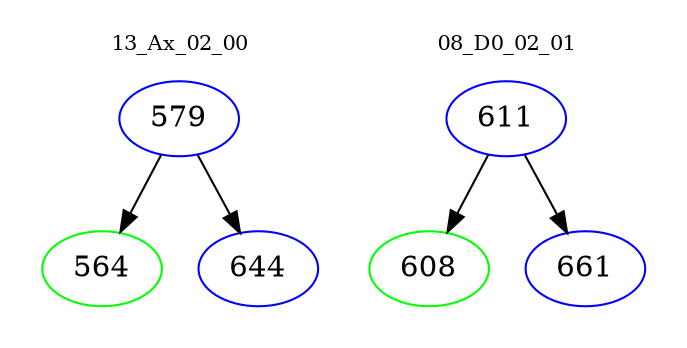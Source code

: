 digraph{
subgraph cluster_0 {
color = white
label = "13_Ax_02_00";
fontsize=10;
T0_579 [label="579", color="blue"]
T0_579 -> T0_564 [color="black"]
T0_564 [label="564", color="green"]
T0_579 -> T0_644 [color="black"]
T0_644 [label="644", color="blue"]
}
subgraph cluster_1 {
color = white
label = "08_D0_02_01";
fontsize=10;
T1_611 [label="611", color="blue"]
T1_611 -> T1_608 [color="black"]
T1_608 [label="608", color="green"]
T1_611 -> T1_661 [color="black"]
T1_661 [label="661", color="blue"]
}
}
